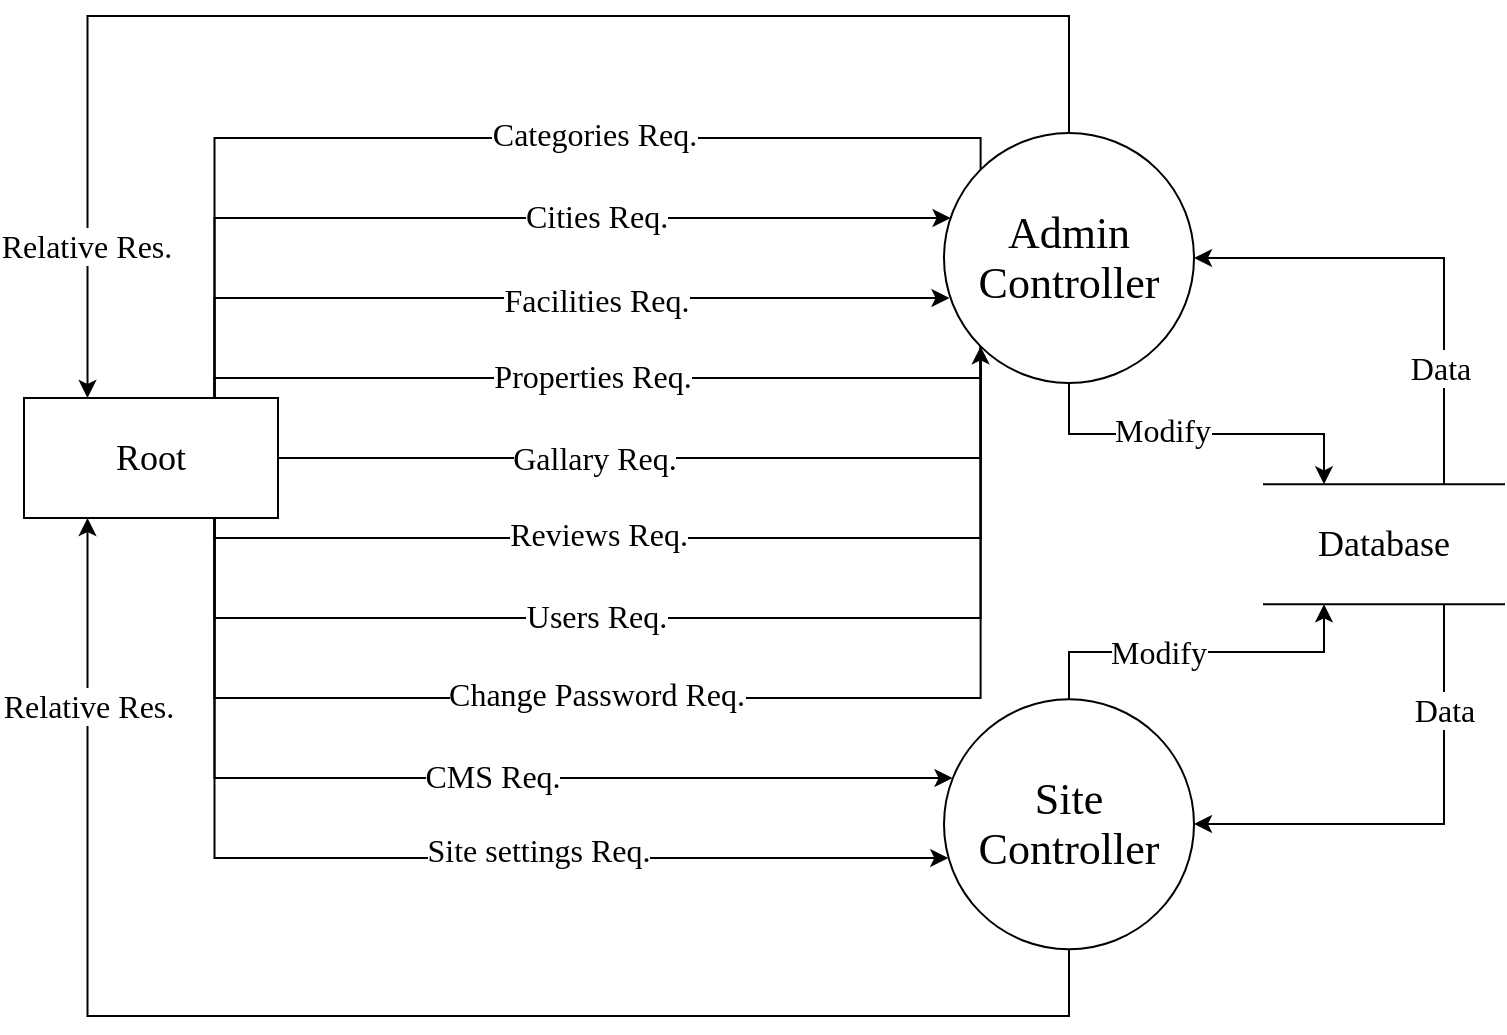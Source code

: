 <mxfile version="17.2.3" type="device"><diagram id="HeBkzXPH-GdMvk_lJBK_" name="Page-1"><mxGraphModel dx="1106" dy="653" grid="1" gridSize="10" guides="1" tooltips="1" connect="1" arrows="1" fold="1" page="1" pageScale="1" pageWidth="827" pageHeight="1169" background="none" math="0" shadow="0"><root><mxCell id="0"/><mxCell id="1" parent="0"/><mxCell id="BqYi-7KlmJjC_ldGRCwt-48" style="edgeStyle=elbowEdgeStyle;rounded=0;sketch=0;jumpStyle=none;jumpSize=6;orthogonalLoop=1;jettySize=auto;elbow=vertical;html=1;entryX=0.25;entryY=0;entryDx=0;entryDy=0;shadow=0;fontSize=16;endArrow=classic;endFill=1;strokeColor=default;strokeWidth=1;fontFamily=Times New Roman;" parent="1" source="6l1TLSjAQP7HA2U_qRRk-7" target="6l1TLSjAQP7HA2U_qRRk-20" edge="1"><mxGeometry relative="1" as="geometry"/></mxCell><mxCell id="BqYi-7KlmJjC_ldGRCwt-55" value="Modify" style="edgeLabel;html=1;align=center;verticalAlign=middle;resizable=0;points=[];fontSize=16;fontFamily=Times New Roman;" parent="BqYi-7KlmJjC_ldGRCwt-48" vertex="1" connectable="0"><mxGeometry x="-0.196" y="2" relative="1" as="geometry"><mxPoint as="offset"/></mxGeometry></mxCell><mxCell id="BqYi-7KlmJjC_ldGRCwt-71" style="edgeStyle=elbowEdgeStyle;rounded=0;sketch=0;jumpStyle=none;jumpSize=6;orthogonalLoop=1;jettySize=auto;elbow=vertical;html=1;shadow=0;fontSize=16;endArrow=classic;endFill=1;strokeColor=default;strokeWidth=1;entryX=0.25;entryY=0;entryDx=0;entryDy=0;fontFamily=Times New Roman;" parent="1" source="6l1TLSjAQP7HA2U_qRRk-7" target="6l1TLSjAQP7HA2U_qRRk-10" edge="1"><mxGeometry relative="1" as="geometry"><Array as="points"><mxPoint x="330" y="140"/><mxPoint x="350" y="160"/><mxPoint x="380" y="120"/><mxPoint x="470" y="80"/></Array></mxGeometry></mxCell><mxCell id="BqYi-7KlmJjC_ldGRCwt-73" value="Relative Res." style="edgeLabel;html=1;align=center;verticalAlign=middle;resizable=0;points=[];fontSize=16;fontFamily=Times New Roman;" parent="BqYi-7KlmJjC_ldGRCwt-71" vertex="1" connectable="0"><mxGeometry x="0.794" y="-1" relative="1" as="geometry"><mxPoint as="offset"/></mxGeometry></mxCell><mxCell id="6l1TLSjAQP7HA2U_qRRk-7" value="&lt;p&gt;&lt;span style=&quot;font-size: 22px ; line-height: 1.1&quot;&gt;Admin Controller&lt;/span&gt;&lt;/p&gt;" style="ellipse;whiteSpace=wrap;html=1;aspect=fixed;shadow=0;sketch=0;rotation=0;fontFamily=Times New Roman;" parent="1" vertex="1"><mxGeometry x="504" y="198.5" width="125" height="125" as="geometry"/></mxCell><mxCell id="6l1TLSjAQP7HA2U_qRRk-10" value="&lt;font style=&quot;font-size: 18px&quot;&gt;Root&lt;/font&gt;" style="rounded=0;whiteSpace=wrap;html=1;fontFamily=Times New Roman;" parent="1" vertex="1"><mxGeometry x="44" y="331" width="127" height="60" as="geometry"/></mxCell><mxCell id="BqYi-7KlmJjC_ldGRCwt-51" style="edgeStyle=elbowEdgeStyle;rounded=0;sketch=0;jumpStyle=none;jumpSize=6;orthogonalLoop=1;jettySize=auto;elbow=vertical;html=1;exitX=0.75;exitY=0;exitDx=0;exitDy=0;entryX=1;entryY=0.5;entryDx=0;entryDy=0;shadow=0;fontSize=16;endArrow=classic;endFill=1;strokeColor=default;strokeWidth=1;fontFamily=Times New Roman;" parent="1" source="6l1TLSjAQP7HA2U_qRRk-20" target="6l1TLSjAQP7HA2U_qRRk-7" edge="1"><mxGeometry relative="1" as="geometry"><Array as="points"><mxPoint x="704" y="261"/></Array></mxGeometry></mxCell><mxCell id="BqYi-7KlmJjC_ldGRCwt-57" value="Data" style="edgeLabel;html=1;align=center;verticalAlign=middle;resizable=0;points=[];fontSize=16;fontFamily=Times New Roman;" parent="BqYi-7KlmJjC_ldGRCwt-51" vertex="1" connectable="0"><mxGeometry x="-0.508" y="2" relative="1" as="geometry"><mxPoint as="offset"/></mxGeometry></mxCell><mxCell id="BqYi-7KlmJjC_ldGRCwt-54" style="edgeStyle=elbowEdgeStyle;rounded=0;sketch=0;jumpStyle=none;jumpSize=6;orthogonalLoop=1;jettySize=auto;elbow=vertical;html=1;exitX=0.75;exitY=1;exitDx=0;exitDy=0;entryX=1;entryY=0.5;entryDx=0;entryDy=0;shadow=0;fontSize=16;endArrow=classic;endFill=1;strokeColor=default;strokeWidth=1;fontFamily=Times New Roman;" parent="1" source="6l1TLSjAQP7HA2U_qRRk-20" target="BqYi-7KlmJjC_ldGRCwt-1" edge="1"><mxGeometry relative="1" as="geometry"><Array as="points"><mxPoint x="694" y="544"/></Array></mxGeometry></mxCell><mxCell id="BqYi-7KlmJjC_ldGRCwt-58" value="Data" style="edgeLabel;html=1;align=center;verticalAlign=middle;resizable=0;points=[];fontSize=16;fontFamily=Times New Roman;" parent="BqYi-7KlmJjC_ldGRCwt-54" vertex="1" connectable="0"><mxGeometry x="-0.554" relative="1" as="geometry"><mxPoint as="offset"/></mxGeometry></mxCell><mxCell id="6l1TLSjAQP7HA2U_qRRk-20" value="&lt;font style=&quot;font-size: 18px&quot;&gt;Database&lt;/font&gt;" style="shape=partialRectangle;whiteSpace=wrap;html=1;left=0;right=0;fillColor=default;rounded=0;shadow=0;glass=0;sketch=0;fontFamily=Times New Roman;fontSize=16;gradientColor=none;" parent="1" vertex="1"><mxGeometry x="664" y="374.13" width="120" height="60" as="geometry"/></mxCell><mxCell id="BqYi-7KlmJjC_ldGRCwt-49" style="edgeStyle=elbowEdgeStyle;rounded=0;sketch=0;jumpStyle=none;jumpSize=6;orthogonalLoop=1;jettySize=auto;elbow=vertical;html=1;entryX=0.25;entryY=1;entryDx=0;entryDy=0;shadow=0;fontSize=16;endArrow=classic;endFill=1;strokeColor=default;strokeWidth=1;fontFamily=Times New Roman;" parent="1" source="BqYi-7KlmJjC_ldGRCwt-1" target="6l1TLSjAQP7HA2U_qRRk-20" edge="1"><mxGeometry relative="1" as="geometry"/></mxCell><mxCell id="BqYi-7KlmJjC_ldGRCwt-56" value="Modify" style="edgeLabel;html=1;align=center;verticalAlign=middle;resizable=0;points=[];fontSize=16;fontFamily=Times New Roman;" parent="BqYi-7KlmJjC_ldGRCwt-49" vertex="1" connectable="0"><mxGeometry x="-0.226" relative="1" as="geometry"><mxPoint as="offset"/></mxGeometry></mxCell><mxCell id="BqYi-7KlmJjC_ldGRCwt-72" style="edgeStyle=elbowEdgeStyle;rounded=0;sketch=0;jumpStyle=none;jumpSize=6;orthogonalLoop=1;jettySize=auto;elbow=vertical;html=1;shadow=0;fontSize=16;endArrow=classic;endFill=1;strokeColor=default;strokeWidth=1;fontFamily=Times New Roman;entryX=0.25;entryY=1;entryDx=0;entryDy=0;" parent="1" source="BqYi-7KlmJjC_ldGRCwt-1" target="6l1TLSjAQP7HA2U_qRRk-10" edge="1"><mxGeometry relative="1" as="geometry"><Array as="points"><mxPoint x="340" y="640"/><mxPoint x="230" y="640"/></Array><mxPoint x="107.5" y="574.13" as="targetPoint"/></mxGeometry></mxCell><mxCell id="BqYi-7KlmJjC_ldGRCwt-74" value="Relative Res." style="edgeLabel;html=1;align=center;verticalAlign=middle;resizable=0;points=[];fontSize=16;fontFamily=Times New Roman;" parent="BqYi-7KlmJjC_ldGRCwt-72" vertex="1" connectable="0"><mxGeometry x="0.785" relative="1" as="geometry"><mxPoint y="11" as="offset"/></mxGeometry></mxCell><mxCell id="BqYi-7KlmJjC_ldGRCwt-1" value="&lt;p&gt;&lt;span style=&quot;font-size: 22px ; line-height: 1.1&quot;&gt;Site Controller&lt;/span&gt;&lt;/p&gt;" style="ellipse;whiteSpace=wrap;html=1;aspect=fixed;shadow=0;sketch=0;rotation=0;fontFamily=Times New Roman;" parent="1" vertex="1"><mxGeometry x="504" y="481.63" width="125" height="125" as="geometry"/></mxCell><mxCell id="BqYi-7KlmJjC_ldGRCwt-30" style="edgeStyle=elbowEdgeStyle;rounded=0;sketch=0;jumpStyle=none;jumpSize=6;orthogonalLoop=1;jettySize=auto;elbow=vertical;html=1;shadow=0;fontSize=16;endArrow=classic;endFill=1;strokeColor=default;strokeWidth=1;exitX=0.75;exitY=0;exitDx=0;exitDy=0;fontFamily=Times New Roman;" parent="1" source="6l1TLSjAQP7HA2U_qRRk-10" target="6l1TLSjAQP7HA2U_qRRk-7" edge="1"><mxGeometry relative="1" as="geometry"><Array as="points"><mxPoint x="344" y="241"/></Array><mxPoint x="229" y="347.88" as="sourcePoint"/><mxPoint x="440" y="250" as="targetPoint"/></mxGeometry></mxCell><mxCell id="BqYi-7KlmJjC_ldGRCwt-62" value="Cities Req." style="edgeLabel;html=1;align=center;verticalAlign=middle;resizable=0;points=[];fontSize=16;fontFamily=Times New Roman;" parent="BqYi-7KlmJjC_ldGRCwt-30" vertex="1" connectable="0"><mxGeometry x="0.382" y="1" relative="1" as="geometry"><mxPoint x="-36" as="offset"/></mxGeometry></mxCell><mxCell id="BqYi-7KlmJjC_ldGRCwt-32" style="edgeStyle=elbowEdgeStyle;rounded=0;sketch=0;jumpStyle=none;jumpSize=6;orthogonalLoop=1;jettySize=auto;elbow=vertical;html=1;entryX=0;entryY=0;entryDx=0;entryDy=0;shadow=0;fontSize=16;endArrow=none;endFill=0;strokeColor=default;strokeWidth=1;exitX=0.75;exitY=0;exitDx=0;exitDy=0;fontFamily=Times New Roman;" parent="1" source="6l1TLSjAQP7HA2U_qRRk-10" target="6l1TLSjAQP7HA2U_qRRk-7" edge="1"><mxGeometry relative="1" as="geometry"><Array as="points"><mxPoint x="354" y="201"/></Array><mxPoint x="229" y="347.88" as="sourcePoint"/><mxPoint x="459" y="247.88" as="targetPoint"/></mxGeometry></mxCell><mxCell id="BqYi-7KlmJjC_ldGRCwt-61" value="Categories Req." style="edgeLabel;html=1;align=center;verticalAlign=middle;resizable=0;points=[];fontSize=16;fontFamily=Times New Roman;" parent="BqYi-7KlmJjC_ldGRCwt-32" vertex="1" connectable="0"><mxGeometry x="0.074" relative="1" as="geometry"><mxPoint x="35" y="-2" as="offset"/></mxGeometry></mxCell><mxCell id="BqYi-7KlmJjC_ldGRCwt-33" style="edgeStyle=elbowEdgeStyle;rounded=0;sketch=0;jumpStyle=none;jumpSize=6;orthogonalLoop=1;jettySize=auto;elbow=vertical;html=1;entryX=0.022;entryY=0.663;entryDx=0;entryDy=0;shadow=0;fontSize=16;endArrow=classic;endFill=1;strokeColor=default;strokeWidth=1;exitX=0.75;exitY=0;exitDx=0;exitDy=0;entryPerimeter=0;fontFamily=Times New Roman;" parent="1" source="6l1TLSjAQP7HA2U_qRRk-10" target="6l1TLSjAQP7HA2U_qRRk-7" edge="1"><mxGeometry relative="1" as="geometry"><Array as="points"><mxPoint x="354" y="281"/></Array><mxPoint x="229" y="347.88" as="sourcePoint"/><mxPoint x="459" y="274.13" as="targetPoint"/></mxGeometry></mxCell><mxCell id="BqYi-7KlmJjC_ldGRCwt-63" value="Facilities Req." style="edgeLabel;html=1;align=center;verticalAlign=middle;resizable=0;points=[];fontSize=16;fontFamily=Times New Roman;" parent="BqYi-7KlmJjC_ldGRCwt-33" vertex="1" connectable="0"><mxGeometry x="0.458" y="-1" relative="1" as="geometry"><mxPoint x="-64" as="offset"/></mxGeometry></mxCell><mxCell id="BqYi-7KlmJjC_ldGRCwt-34" style="edgeStyle=elbowEdgeStyle;rounded=0;sketch=0;jumpStyle=none;jumpSize=6;orthogonalLoop=1;jettySize=auto;elbow=vertical;html=1;entryX=0;entryY=1;entryDx=0;entryDy=0;shadow=0;fontSize=16;endArrow=none;endFill=0;strokeColor=default;strokeWidth=1;exitX=0.75;exitY=0;exitDx=0;exitDy=0;fontFamily=Times New Roman;" parent="1" source="6l1TLSjAQP7HA2U_qRRk-10" target="6l1TLSjAQP7HA2U_qRRk-7" edge="1"><mxGeometry relative="1" as="geometry"><Array as="points"><mxPoint x="354" y="321"/></Array><mxPoint x="229" y="347.88" as="sourcePoint"/><mxPoint x="459" y="274.13" as="targetPoint"/></mxGeometry></mxCell><mxCell id="BqYi-7KlmJjC_ldGRCwt-64" value="Properties Req." style="edgeLabel;html=1;align=center;verticalAlign=middle;resizable=0;points=[];fontSize=16;fontFamily=Times New Roman;" parent="BqYi-7KlmJjC_ldGRCwt-34" vertex="1" connectable="0"><mxGeometry x="0.07" relative="1" as="geometry"><mxPoint x="-20" y="-1" as="offset"/></mxGeometry></mxCell><mxCell id="BqYi-7KlmJjC_ldGRCwt-36" style="edgeStyle=elbowEdgeStyle;rounded=0;sketch=0;jumpStyle=none;jumpSize=6;orthogonalLoop=1;jettySize=auto;elbow=vertical;html=1;entryX=0;entryY=1;entryDx=0;entryDy=0;shadow=0;fontSize=16;endArrow=none;endFill=0;strokeColor=default;strokeWidth=1;exitX=1;exitY=0.5;exitDx=0;exitDy=0;fontFamily=Times New Roman;" parent="1" source="6l1TLSjAQP7HA2U_qRRk-10" target="6l1TLSjAQP7HA2U_qRRk-7" edge="1"><mxGeometry relative="1" as="geometry"><Array as="points"><mxPoint x="364" y="361"/></Array><mxPoint x="243.994" y="361" as="sourcePoint"/><mxPoint x="459" y="274.13" as="targetPoint"/></mxGeometry></mxCell><mxCell id="BqYi-7KlmJjC_ldGRCwt-65" value="Gallary Req." style="edgeLabel;html=1;align=center;verticalAlign=middle;resizable=0;points=[];fontSize=16;fontFamily=Times New Roman;" parent="BqYi-7KlmJjC_ldGRCwt-36" vertex="1" connectable="0"><mxGeometry x="-0.208" relative="1" as="geometry"><mxPoint x="-3" as="offset"/></mxGeometry></mxCell><mxCell id="BqYi-7KlmJjC_ldGRCwt-38" style="edgeStyle=elbowEdgeStyle;rounded=0;sketch=0;jumpStyle=none;jumpSize=6;orthogonalLoop=1;jettySize=auto;elbow=vertical;html=1;entryX=0;entryY=1;entryDx=0;entryDy=0;shadow=0;fontSize=16;endArrow=none;endFill=0;strokeColor=default;strokeWidth=1;exitX=0.75;exitY=1;exitDx=0;exitDy=0;fontFamily=Times New Roman;" parent="1" source="6l1TLSjAQP7HA2U_qRRk-10" target="6l1TLSjAQP7HA2U_qRRk-7" edge="1"><mxGeometry relative="1" as="geometry"><Array as="points"><mxPoint x="374" y="401"/></Array><mxPoint x="229" y="374.13" as="sourcePoint"/><mxPoint x="459" y="274.13" as="targetPoint"/></mxGeometry></mxCell><mxCell id="BqYi-7KlmJjC_ldGRCwt-66" value="Reviews Req." style="edgeLabel;html=1;align=center;verticalAlign=middle;resizable=0;points=[];fontSize=16;fontFamily=Times New Roman;" parent="BqYi-7KlmJjC_ldGRCwt-38" vertex="1" connectable="0"><mxGeometry x="-0.117" y="2" relative="1" as="geometry"><mxPoint x="-15" as="offset"/></mxGeometry></mxCell><mxCell id="BqYi-7KlmJjC_ldGRCwt-39" style="edgeStyle=elbowEdgeStyle;rounded=0;sketch=0;jumpStyle=none;jumpSize=6;orthogonalLoop=1;jettySize=auto;elbow=vertical;html=1;entryX=0;entryY=1;entryDx=0;entryDy=0;shadow=0;fontSize=16;endArrow=none;endFill=0;strokeColor=default;strokeWidth=1;exitX=0.75;exitY=1;exitDx=0;exitDy=0;fontFamily=Times New Roman;" parent="1" source="6l1TLSjAQP7HA2U_qRRk-10" target="6l1TLSjAQP7HA2U_qRRk-7" edge="1"><mxGeometry relative="1" as="geometry"><Array as="points"><mxPoint x="404" y="441"/></Array><mxPoint x="229" y="374.13" as="sourcePoint"/><mxPoint x="459" y="274.13" as="targetPoint"/></mxGeometry></mxCell><mxCell id="BqYi-7KlmJjC_ldGRCwt-67" value="Users Req." style="edgeLabel;html=1;align=center;verticalAlign=middle;resizable=0;points=[];fontSize=16;fontFamily=Times New Roman;" parent="BqYi-7KlmJjC_ldGRCwt-39" vertex="1" connectable="0"><mxGeometry x="-0.144" y="1" relative="1" as="geometry"><mxPoint x="-3" as="offset"/></mxGeometry></mxCell><mxCell id="BqYi-7KlmJjC_ldGRCwt-40" style="edgeStyle=elbowEdgeStyle;rounded=0;sketch=0;jumpStyle=none;jumpSize=6;orthogonalLoop=1;jettySize=auto;elbow=vertical;html=1;entryX=0;entryY=1;entryDx=0;entryDy=0;shadow=0;fontSize=16;endArrow=classic;endFill=1;strokeColor=default;strokeWidth=1;exitX=0.75;exitY=1;exitDx=0;exitDy=0;fontFamily=Times New Roman;" parent="1" source="6l1TLSjAQP7HA2U_qRRk-10" target="6l1TLSjAQP7HA2U_qRRk-7" edge="1"><mxGeometry relative="1" as="geometry"><Array as="points"><mxPoint x="404" y="481"/></Array><mxPoint x="229" y="374.13" as="sourcePoint"/><mxPoint x="459" y="274.13" as="targetPoint"/></mxGeometry></mxCell><mxCell id="BqYi-7KlmJjC_ldGRCwt-68" value="Change Password Req." style="edgeLabel;html=1;align=center;verticalAlign=middle;resizable=0;points=[];fontSize=16;fontFamily=Times New Roman;" parent="BqYi-7KlmJjC_ldGRCwt-40" vertex="1" connectable="0"><mxGeometry x="-0.086" y="2" relative="1" as="geometry"><mxPoint x="-16" as="offset"/></mxGeometry></mxCell><mxCell id="BqYi-7KlmJjC_ldGRCwt-44" style="edgeStyle=elbowEdgeStyle;rounded=0;sketch=0;jumpStyle=none;jumpSize=6;orthogonalLoop=1;jettySize=auto;elbow=vertical;html=1;entryX=0.034;entryY=0.312;entryDx=0;entryDy=0;shadow=0;fontSize=16;endArrow=classic;endFill=1;strokeColor=default;strokeWidth=1;entryPerimeter=0;fontFamily=Times New Roman;exitX=0.75;exitY=1;exitDx=0;exitDy=0;" parent="1" source="6l1TLSjAQP7HA2U_qRRk-10" target="BqYi-7KlmJjC_ldGRCwt-1" edge="1"><mxGeometry relative="1" as="geometry"><Array as="points"><mxPoint x="384" y="521"/></Array><mxPoint x="171" y="521" as="sourcePoint"/><mxPoint x="459" y="531.01" as="targetPoint"/></mxGeometry></mxCell><mxCell id="BqYi-7KlmJjC_ldGRCwt-69" value="CMS Req." style="edgeLabel;html=1;align=center;verticalAlign=middle;resizable=0;points=[];fontSize=16;fontFamily=Times New Roman;" parent="BqYi-7KlmJjC_ldGRCwt-44" vertex="1" connectable="0"><mxGeometry x="0.476" y="2" relative="1" as="geometry"><mxPoint x="-100" y="1" as="offset"/></mxGeometry></mxCell><mxCell id="BqYi-7KlmJjC_ldGRCwt-46" style="edgeStyle=elbowEdgeStyle;rounded=0;sketch=0;jumpStyle=none;jumpSize=6;orthogonalLoop=1;jettySize=auto;elbow=vertical;html=1;entryX=0.017;entryY=0.633;entryDx=0;entryDy=0;shadow=0;fontSize=16;endArrow=classic;endFill=1;strokeColor=default;strokeWidth=1;exitX=0.75;exitY=1;exitDx=0;exitDy=0;entryPerimeter=0;startArrow=none;fontFamily=Times New Roman;" parent="1" source="6l1TLSjAQP7HA2U_qRRk-10" target="BqYi-7KlmJjC_ldGRCwt-1" edge="1"><mxGeometry relative="1" as="geometry"><Array as="points"><mxPoint x="394" y="561"/></Array><mxPoint x="139.25" y="574.13" as="sourcePoint"/><mxPoint x="459" y="557.26" as="targetPoint"/></mxGeometry></mxCell><mxCell id="BqYi-7KlmJjC_ldGRCwt-70" value="Site settings Req." style="edgeLabel;html=1;align=center;verticalAlign=middle;resizable=0;points=[];fontSize=16;fontFamily=Times New Roman;" parent="BqYi-7KlmJjC_ldGRCwt-46" vertex="1" connectable="0"><mxGeometry x="0.619" y="-2" relative="1" as="geometry"><mxPoint x="-104" y="-6" as="offset"/></mxGeometry></mxCell></root></mxGraphModel></diagram></mxfile>